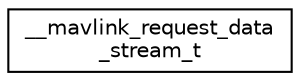 digraph "Graphical Class Hierarchy"
{
 // INTERACTIVE_SVG=YES
  edge [fontname="Helvetica",fontsize="10",labelfontname="Helvetica",labelfontsize="10"];
  node [fontname="Helvetica",fontsize="10",shape=record];
  rankdir="LR";
  Node1 [label="__mavlink_request_data\l_stream_t",height=0.2,width=0.4,color="black", fillcolor="white", style="filled",URL="$struct____mavlink__request__data__stream__t.html"];
}
